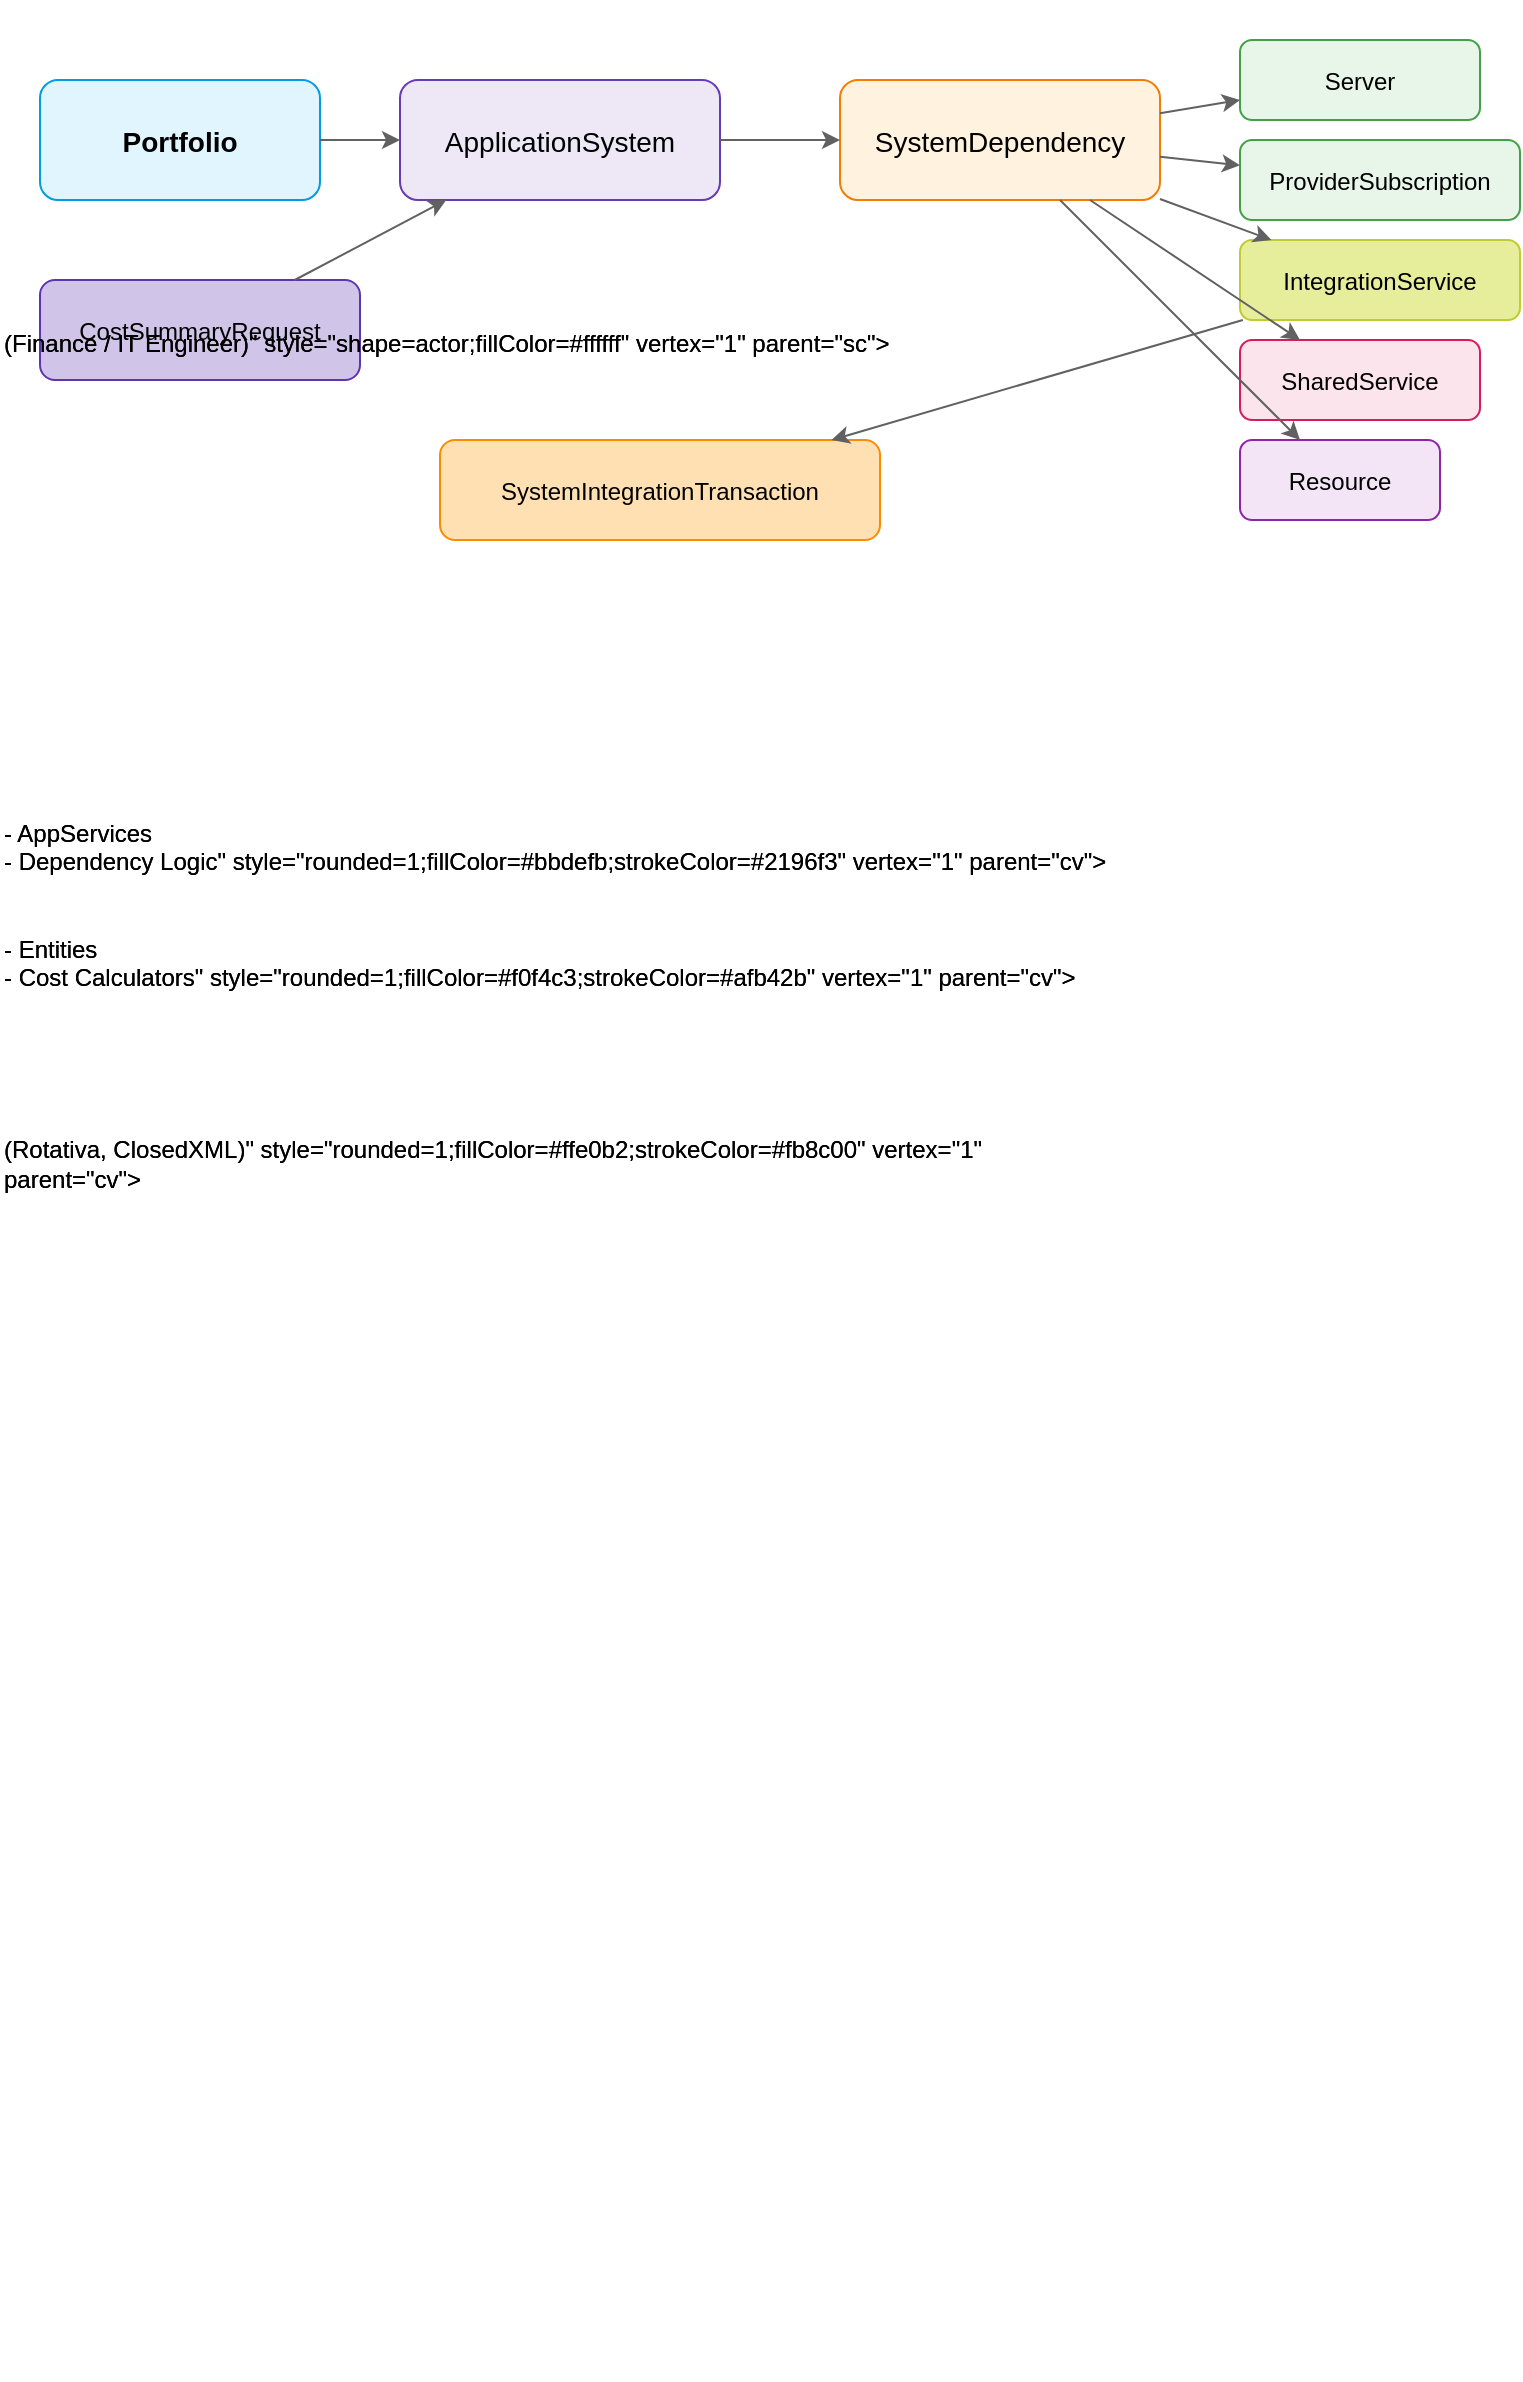 <mxfile version="28.0.5">
  <diagram name="Finolyzer HLD" id="FinolyzerArch">
    <mxGraphModel dx="786" dy="417" grid="1" gridSize="10" guides="1" tooltips="1" connect="1" arrows="1" fold="1" page="1" pageScale="1" pageWidth="827" pageHeight="1169" math="0" shadow="0">
      <root>
        <mxCell id="0" />
        <mxCell id="1" parent="0" />
        <mxCell id="2" value="Portfolio" style="rounded=1;fillColor=#e1f5fe;strokeColor=#039be5;fontSize=14;fontStyle=1;" parent="1" vertex="1">
          <mxGeometry x="20" y="40" width="140" height="60" as="geometry" />
        </mxCell>
        <mxCell id="3" value="ApplicationSystem" style="rounded=1;fillColor=#ede7f6;strokeColor=#673ab7;fontSize=14;" parent="1" vertex="1">
          <mxGeometry x="200" y="40" width="160" height="60" as="geometry" />
        </mxCell>
        <mxCell id="4" value="SystemDependency" style="rounded=1;fillColor=#fff3e0;strokeColor=#f57c00;fontSize=14;" parent="1" vertex="1">
          <mxGeometry x="420" y="40" width="160" height="60" as="geometry" />
        </mxCell>
        <mxCell id="5" value="Server" style="rounded=1;fillColor=#e8f5e9;strokeColor=#43a047" parent="1" vertex="1">
          <mxGeometry x="620" y="20" width="120" height="40" as="geometry" />
        </mxCell>
        <mxCell id="6" value="ProviderSubscription" style="rounded=1;fillColor=#e8f5e9;strokeColor=#43a047" parent="1" vertex="1">
          <mxGeometry x="620" y="70" width="140" height="40" as="geometry" />
        </mxCell>
        <mxCell id="7" value="IntegrationService" style="rounded=1;fillColor=#e6ee9c;strokeColor=#c0ca33" parent="1" vertex="1">
          <mxGeometry x="620" y="120" width="140" height="40" as="geometry" />
        </mxCell>
        <mxCell id="8" value="SharedService" style="rounded=1;fillColor=#fce4ec;strokeColor=#d81b60" parent="1" vertex="1">
          <mxGeometry x="620" y="170" width="120" height="40" as="geometry" />
        </mxCell>
        <mxCell id="9" value="Resource" style="rounded=1;fillColor=#f3e5f5;strokeColor=#8e24aa" parent="1" vertex="1">
          <mxGeometry x="620" y="220" width="100" height="40" as="geometry" />
        </mxCell>
        <mxCell id="10" value="SystemIntegrationTransaction" style="rounded=1;fillColor=#ffe0b2;strokeColor=#fb8c00" parent="1" vertex="1">
          <mxGeometry x="220" y="220" width="220" height="50" as="geometry" />
        </mxCell>
        <mxCell id="11" value="CostSummaryRequest" style="rounded=1;fillColor=#d1c4e9;strokeColor=#5e35b1" parent="1" vertex="1">
          <mxGeometry x="20" y="140" width="160" height="50" as="geometry" />
        </mxCell>
        <mxCell id="12" style="endArrow=classic;strokeColor=#616161" parent="1" source="2" target="3" edge="1">
          <mxGeometry relative="1" as="geometry" />
        </mxCell>
        <mxCell id="13" style="endArrow=classic;strokeColor=#616161" parent="1" source="3" target="4" edge="1">
          <mxGeometry relative="1" as="geometry" />
        </mxCell>
        <mxCell id="14" style="endArrow=classic;strokeColor=#616161" parent="1" source="4" target="5" edge="1">
          <mxGeometry relative="1" as="geometry" />
        </mxCell>
        <mxCell id="15" style="endArrow=classic;strokeColor=#616161" parent="1" source="4" target="6" edge="1">
          <mxGeometry relative="1" as="geometry" />
        </mxCell>
        <mxCell id="16" style="endArrow=classic;strokeColor=#616161" parent="1" source="4" target="7" edge="1">
          <mxGeometry relative="1" as="geometry" />
        </mxCell>
        <mxCell id="17" style="endArrow=classic;strokeColor=#616161" parent="1" source="4" target="8" edge="1">
          <mxGeometry relative="1" as="geometry" />
        </mxCell>
        <mxCell id="18" style="endArrow=classic;strokeColor=#616161" parent="1" source="4" target="9" edge="1">
          <mxGeometry relative="1" as="geometry" />
        </mxCell>
        <mxCell id="19" style="endArrow=classic;strokeColor=#616161" parent="1" source="7" target="10" edge="1">
          <mxGeometry relative="1" as="geometry" />
        </mxCell>
        <mxCell id="20" style="endArrow=classic;strokeColor=#616161" parent="1" source="11" target="3" edge="1">
          <mxGeometry relative="1" as="geometry" />
        </mxCell>
        <mxCell id="V53L27k12TXG8vNOpAgL-20" value="&#xa;  &#xa;    &#xa;      &#xa;        &#xa;        &#xa;&#xa;        &#xa;        &#xa;          &#xa;        &#xa;        (Finance / IT Engineer)&quot; style=&quot;shape=actor;fillColor=#ffffff&quot; vertex=&quot;1&quot; parent=&quot;sc&quot;&amp;gt;&#xa;          &#xa;        &#xa;        &#xa;          &#xa;        &#xa;        &#xa;          &#xa;        &#xa;&#xa;        &#xa;        &#xa;          &#xa;        &#xa;        &#xa;          &#xa;        &#xa;        - AppServices&lt;br&gt;- Dependency Logic&quot; style=&quot;rounded=1;fillColor=#bbdefb;strokeColor=#2196f3&quot; vertex=&quot;1&quot; parent=&quot;cv&quot;&amp;gt;&#xa;          &#xa;        &#xa;        - Entities&lt;br&gt;- Cost Calculators&quot; style=&quot;rounded=1;fillColor=#f0f4c3;strokeColor=#afb42b&quot; vertex=&quot;1&quot; parent=&quot;cv&quot;&amp;gt;&#xa;          &#xa;        &#xa;        &#xa;          &#xa;        &#xa;        (Rotativa, ClosedXML)&quot; style=&quot;rounded=1;fillColor=#ffe0b2;strokeColor=#fb8c00&quot; vertex=&quot;1&quot; parent=&quot;cv&quot;&amp;gt;&#xa;          &#xa;        &#xa;&#xa;        &#xa;        &#xa;          &#xa;        &#xa;        &#xa;          &#xa;        &#xa;        &#xa;          &#xa;        &#xa;        &#xa;          &#xa;        &#xa;        &#xa;          &#xa;        &#xa;        &#xa;          &#xa;        &#xa;        &#xa;          &#xa;        &#xa;        &#xa;          &#xa;        &#xa;        &#xa;          &#xa;        &#xa;        &#xa;          &#xa;        &#xa;&#xa;      &#xa;    &#xa;  &#xa;" style="text;whiteSpace=wrap;html=1;" vertex="1" parent="1">
          <mxGeometry width="560" height="1190" as="geometry" />
        </mxCell>
        <mxCell id="V53L27k12TXG8vNOpAgL-21" value="&#xa;  &#xa;    &#xa;      &#xa;        &#xa;        &#xa;&#xa;        &#xa;        &#xa;          &#xa;        &#xa;        (Finance / IT Engineer)&quot; style=&quot;shape=actor;fillColor=#ffffff&quot; vertex=&quot;1&quot; parent=&quot;sc&quot;&amp;gt;&#xa;          &#xa;        &#xa;        &#xa;          &#xa;        &#xa;        &#xa;          &#xa;        &#xa;&#xa;        &#xa;        &#xa;          &#xa;        &#xa;        &#xa;          &#xa;        &#xa;        - AppServices&lt;br&gt;- Dependency Logic&quot; style=&quot;rounded=1;fillColor=#bbdefb;strokeColor=#2196f3&quot; vertex=&quot;1&quot; parent=&quot;cv&quot;&amp;gt;&#xa;          &#xa;        &#xa;        - Entities&lt;br&gt;- Cost Calculators&quot; style=&quot;rounded=1;fillColor=#f0f4c3;strokeColor=#afb42b&quot; vertex=&quot;1&quot; parent=&quot;cv&quot;&amp;gt;&#xa;          &#xa;        &#xa;        &#xa;          &#xa;        &#xa;        (Rotativa, ClosedXML)&quot; style=&quot;rounded=1;fillColor=#ffe0b2;strokeColor=#fb8c00&quot; vertex=&quot;1&quot; parent=&quot;cv&quot;&amp;gt;&#xa;          &#xa;        &#xa;&#xa;        &#xa;        &#xa;          &#xa;        &#xa;        &#xa;          &#xa;        &#xa;        &#xa;          &#xa;        &#xa;        &#xa;          &#xa;        &#xa;        &#xa;          &#xa;        &#xa;        &#xa;          &#xa;        &#xa;        &#xa;          &#xa;        &#xa;        &#xa;          &#xa;        &#xa;        &#xa;          &#xa;        &#xa;        &#xa;          &#xa;        &#xa;&#xa;      &#xa;    &#xa;  &#xa;" style="text;whiteSpace=wrap;html=1;" vertex="1" parent="1">
          <mxGeometry width="560" height="1190" as="geometry" />
        </mxCell>
      </root>
    </mxGraphModel>
  </diagram>
</mxfile>
